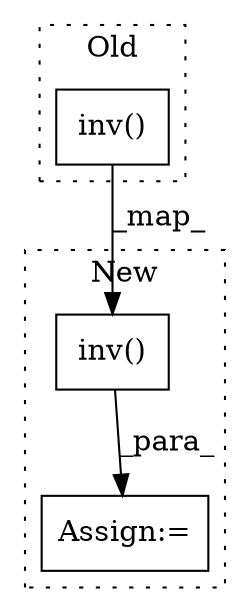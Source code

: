 digraph G {
subgraph cluster0 {
1 [label="inv()" a="75" s="23888,23915" l="17,1" shape="box"];
label = "Old";
style="dotted";
}
subgraph cluster1 {
2 [label="inv()" a="75" s="25359,25385" l="17,1" shape="box"];
3 [label="Assign:=" a="68" s="25356" l="3" shape="box"];
label = "New";
style="dotted";
}
1 -> 2 [label="_map_"];
2 -> 3 [label="_para_"];
}